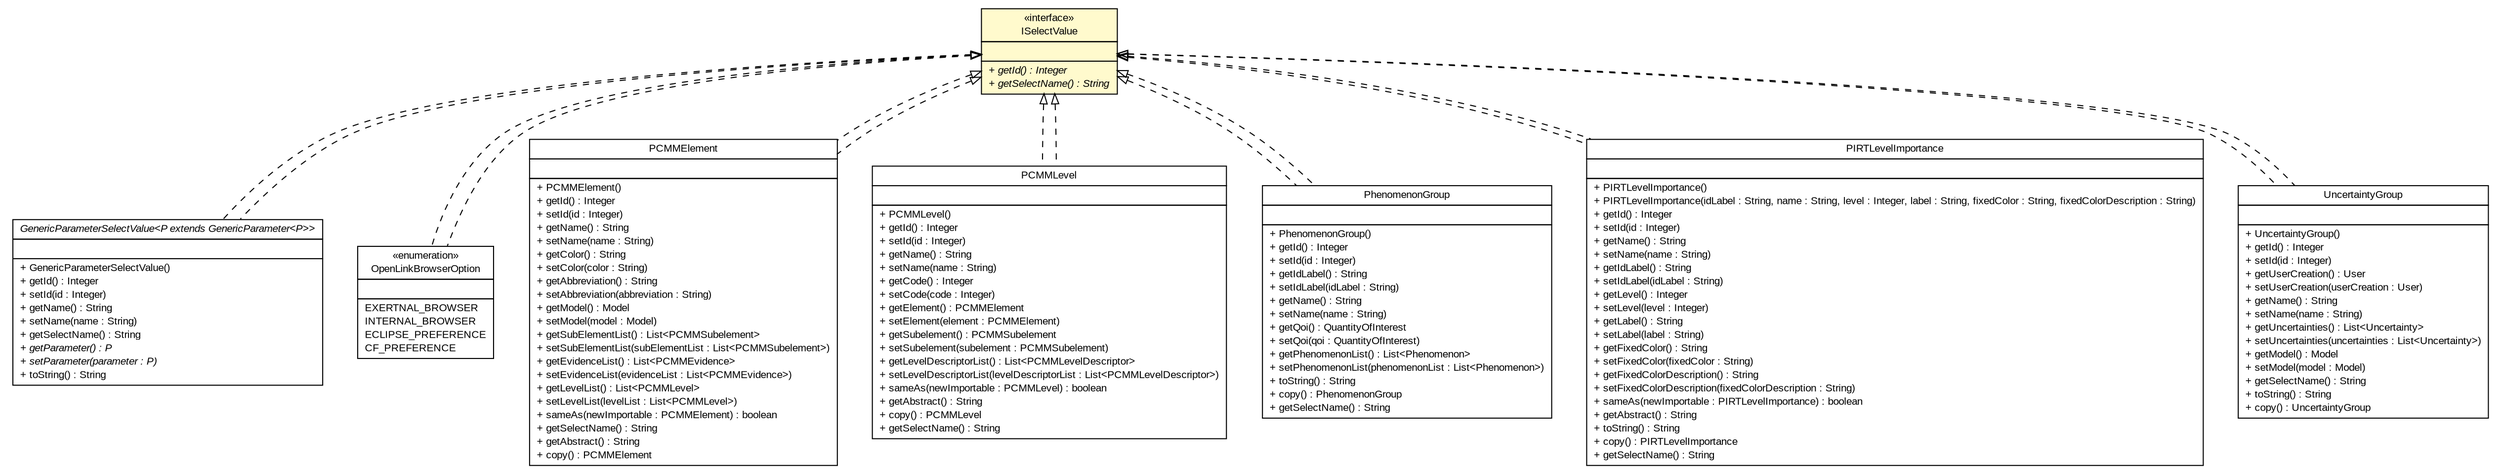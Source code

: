 #!/usr/local/bin/dot
#
# Class diagram 
# Generated by UMLGraph version R5_6-24-gf6e263 (http://www.umlgraph.org/)
#

digraph G {
	edge [fontname="arial",fontsize=10,labelfontname="arial",labelfontsize=10];
	node [fontname="arial",fontsize=10,shape=plaintext];
	nodesep=0.25;
	ranksep=0.5;
	// gov.sandia.cf.model.GenericParameterSelectValue<P extends gov.sandia.cf.model.GenericParameter<P>>
	c197249 [label=<<table title="gov.sandia.cf.model.GenericParameterSelectValue" border="0" cellborder="1" cellspacing="0" cellpadding="2" port="p" href="./GenericParameterSelectValue.html">
		<tr><td><table border="0" cellspacing="0" cellpadding="1">
<tr><td align="center" balign="center"><font face="arial italic"> GenericParameterSelectValue&lt;P extends GenericParameter&lt;P&gt;&gt; </font></td></tr>
		</table></td></tr>
		<tr><td><table border="0" cellspacing="0" cellpadding="1">
<tr><td align="left" balign="left">  </td></tr>
		</table></td></tr>
		<tr><td><table border="0" cellspacing="0" cellpadding="1">
<tr><td align="left" balign="left"> + GenericParameterSelectValue() </td></tr>
<tr><td align="left" balign="left"> + getId() : Integer </td></tr>
<tr><td align="left" balign="left"> + setId(id : Integer) </td></tr>
<tr><td align="left" balign="left"> + getName() : String </td></tr>
<tr><td align="left" balign="left"> + setName(name : String) </td></tr>
<tr><td align="left" balign="left"> + getSelectName() : String </td></tr>
<tr><td align="left" balign="left"><font face="arial italic" point-size="10.0"> + getParameter() : P </font></td></tr>
<tr><td align="left" balign="left"><font face="arial italic" point-size="10.0"> + setParameter(parameter : P) </font></td></tr>
<tr><td align="left" balign="left"> + toString() : String </td></tr>
		</table></td></tr>
		</table>>, URL="./GenericParameterSelectValue.html", fontname="arial", fontcolor="black", fontsize=10.0];
	// gov.sandia.cf.model.ISelectValue
	c197267 [label=<<table title="gov.sandia.cf.model.ISelectValue" border="0" cellborder="1" cellspacing="0" cellpadding="2" port="p" bgcolor="lemonChiffon" href="./ISelectValue.html">
		<tr><td><table border="0" cellspacing="0" cellpadding="1">
<tr><td align="center" balign="center"> &#171;interface&#187; </td></tr>
<tr><td align="center" balign="center"> ISelectValue </td></tr>
		</table></td></tr>
		<tr><td><table border="0" cellspacing="0" cellpadding="1">
<tr><td align="left" balign="left">  </td></tr>
		</table></td></tr>
		<tr><td><table border="0" cellspacing="0" cellpadding="1">
<tr><td align="left" balign="left"><font face="arial italic" point-size="10.0"> + getId() : Integer </font></td></tr>
<tr><td align="left" balign="left"><font face="arial italic" point-size="10.0"> + getSelectName() : String </font></td></tr>
		</table></td></tr>
		</table>>, URL="./ISelectValue.html", fontname="arial", fontcolor="black", fontsize=10.0];
	// gov.sandia.cf.model.OpenLinkBrowserOption
	c197275 [label=<<table title="gov.sandia.cf.model.OpenLinkBrowserOption" border="0" cellborder="1" cellspacing="0" cellpadding="2" port="p" href="./OpenLinkBrowserOption.html">
		<tr><td><table border="0" cellspacing="0" cellpadding="1">
<tr><td align="center" balign="center"> &#171;enumeration&#187; </td></tr>
<tr><td align="center" balign="center"> OpenLinkBrowserOption </td></tr>
		</table></td></tr>
		<tr><td><table border="0" cellspacing="0" cellpadding="1">
<tr><td align="left" balign="left">  </td></tr>
		</table></td></tr>
		<tr><td><table border="0" cellspacing="0" cellpadding="1">
<tr><td align="left" balign="left"> EXERTNAL_BROWSER </td></tr>
<tr><td align="left" balign="left"> INTERNAL_BROWSER </td></tr>
<tr><td align="left" balign="left"> ECLIPSE_PREFERENCE </td></tr>
<tr><td align="left" balign="left"> CF_PREFERENCE </td></tr>
		</table></td></tr>
		</table>>, URL="./OpenLinkBrowserOption.html", fontname="arial", fontcolor="black", fontsize=10.0];
	// gov.sandia.cf.model.PCMMElement
	c197280 [label=<<table title="gov.sandia.cf.model.PCMMElement" border="0" cellborder="1" cellspacing="0" cellpadding="2" port="p" href="./PCMMElement.html">
		<tr><td><table border="0" cellspacing="0" cellpadding="1">
<tr><td align="center" balign="center"> PCMMElement </td></tr>
		</table></td></tr>
		<tr><td><table border="0" cellspacing="0" cellpadding="1">
<tr><td align="left" balign="left">  </td></tr>
		</table></td></tr>
		<tr><td><table border="0" cellspacing="0" cellpadding="1">
<tr><td align="left" balign="left"> + PCMMElement() </td></tr>
<tr><td align="left" balign="left"> + getId() : Integer </td></tr>
<tr><td align="left" balign="left"> + setId(id : Integer) </td></tr>
<tr><td align="left" balign="left"> + getName() : String </td></tr>
<tr><td align="left" balign="left"> + setName(name : String) </td></tr>
<tr><td align="left" balign="left"> + getColor() : String </td></tr>
<tr><td align="left" balign="left"> + setColor(color : String) </td></tr>
<tr><td align="left" balign="left"> + getAbbreviation() : String </td></tr>
<tr><td align="left" balign="left"> + setAbbreviation(abbreviation : String) </td></tr>
<tr><td align="left" balign="left"> + getModel() : Model </td></tr>
<tr><td align="left" balign="left"> + setModel(model : Model) </td></tr>
<tr><td align="left" balign="left"> + getSubElementList() : List&lt;PCMMSubelement&gt; </td></tr>
<tr><td align="left" balign="left"> + setSubElementList(subElementList : List&lt;PCMMSubelement&gt;) </td></tr>
<tr><td align="left" balign="left"> + getEvidenceList() : List&lt;PCMMEvidence&gt; </td></tr>
<tr><td align="left" balign="left"> + setEvidenceList(evidenceList : List&lt;PCMMEvidence&gt;) </td></tr>
<tr><td align="left" balign="left"> + getLevelList() : List&lt;PCMMLevel&gt; </td></tr>
<tr><td align="left" balign="left"> + setLevelList(levelList : List&lt;PCMMLevel&gt;) </td></tr>
<tr><td align="left" balign="left"> + sameAs(newImportable : PCMMElement) : boolean </td></tr>
<tr><td align="left" balign="left"> + getSelectName() : String </td></tr>
<tr><td align="left" balign="left"> + getAbstract() : String </td></tr>
<tr><td align="left" balign="left"> + copy() : PCMMElement </td></tr>
		</table></td></tr>
		</table>>, URL="./PCMMElement.html", fontname="arial", fontcolor="black", fontsize=10.0];
	// gov.sandia.cf.model.PCMMLevel
	c197284 [label=<<table title="gov.sandia.cf.model.PCMMLevel" border="0" cellborder="1" cellspacing="0" cellpadding="2" port="p" href="./PCMMLevel.html">
		<tr><td><table border="0" cellspacing="0" cellpadding="1">
<tr><td align="center" balign="center"> PCMMLevel </td></tr>
		</table></td></tr>
		<tr><td><table border="0" cellspacing="0" cellpadding="1">
<tr><td align="left" balign="left">  </td></tr>
		</table></td></tr>
		<tr><td><table border="0" cellspacing="0" cellpadding="1">
<tr><td align="left" balign="left"> + PCMMLevel() </td></tr>
<tr><td align="left" balign="left"> + getId() : Integer </td></tr>
<tr><td align="left" balign="left"> + setId(id : Integer) </td></tr>
<tr><td align="left" balign="left"> + getName() : String </td></tr>
<tr><td align="left" balign="left"> + setName(name : String) </td></tr>
<tr><td align="left" balign="left"> + getCode() : Integer </td></tr>
<tr><td align="left" balign="left"> + setCode(code : Integer) </td></tr>
<tr><td align="left" balign="left"> + getElement() : PCMMElement </td></tr>
<tr><td align="left" balign="left"> + setElement(element : PCMMElement) </td></tr>
<tr><td align="left" balign="left"> + getSubelement() : PCMMSubelement </td></tr>
<tr><td align="left" balign="left"> + setSubelement(subelement : PCMMSubelement) </td></tr>
<tr><td align="left" balign="left"> + getLevelDescriptorList() : List&lt;PCMMLevelDescriptor&gt; </td></tr>
<tr><td align="left" balign="left"> + setLevelDescriptorList(levelDescriptorList : List&lt;PCMMLevelDescriptor&gt;) </td></tr>
<tr><td align="left" balign="left"> + sameAs(newImportable : PCMMLevel) : boolean </td></tr>
<tr><td align="left" balign="left"> + getAbstract() : String </td></tr>
<tr><td align="left" balign="left"> + copy() : PCMMLevel </td></tr>
<tr><td align="left" balign="left"> + getSelectName() : String </td></tr>
		</table></td></tr>
		</table>>, URL="./PCMMLevel.html", fontname="arial", fontcolor="black", fontsize=10.0];
	// gov.sandia.cf.model.PhenomenonGroup
	c197311 [label=<<table title="gov.sandia.cf.model.PhenomenonGroup" border="0" cellborder="1" cellspacing="0" cellpadding="2" port="p" href="./PhenomenonGroup.html">
		<tr><td><table border="0" cellspacing="0" cellpadding="1">
<tr><td align="center" balign="center"> PhenomenonGroup </td></tr>
		</table></td></tr>
		<tr><td><table border="0" cellspacing="0" cellpadding="1">
<tr><td align="left" balign="left">  </td></tr>
		</table></td></tr>
		<tr><td><table border="0" cellspacing="0" cellpadding="1">
<tr><td align="left" balign="left"> + PhenomenonGroup() </td></tr>
<tr><td align="left" balign="left"> + getId() : Integer </td></tr>
<tr><td align="left" balign="left"> + setId(id : Integer) </td></tr>
<tr><td align="left" balign="left"> + getIdLabel() : String </td></tr>
<tr><td align="left" balign="left"> + setIdLabel(idLabel : String) </td></tr>
<tr><td align="left" balign="left"> + getName() : String </td></tr>
<tr><td align="left" balign="left"> + setName(name : String) </td></tr>
<tr><td align="left" balign="left"> + getQoi() : QuantityOfInterest </td></tr>
<tr><td align="left" balign="left"> + setQoi(qoi : QuantityOfInterest) </td></tr>
<tr><td align="left" balign="left"> + getPhenomenonList() : List&lt;Phenomenon&gt; </td></tr>
<tr><td align="left" balign="left"> + setPhenomenonList(phenomenonList : List&lt;Phenomenon&gt;) </td></tr>
<tr><td align="left" balign="left"> + toString() : String </td></tr>
<tr><td align="left" balign="left"> + copy() : PhenomenonGroup </td></tr>
<tr><td align="left" balign="left"> + getSelectName() : String </td></tr>
		</table></td></tr>
		</table>>, URL="./PhenomenonGroup.html", fontname="arial", fontcolor="black", fontsize=10.0];
	// gov.sandia.cf.model.PIRTLevelImportance
	c197323 [label=<<table title="gov.sandia.cf.model.PIRTLevelImportance" border="0" cellborder="1" cellspacing="0" cellpadding="2" port="p" href="./PIRTLevelImportance.html">
		<tr><td><table border="0" cellspacing="0" cellpadding="1">
<tr><td align="center" balign="center"> PIRTLevelImportance </td></tr>
		</table></td></tr>
		<tr><td><table border="0" cellspacing="0" cellpadding="1">
<tr><td align="left" balign="left">  </td></tr>
		</table></td></tr>
		<tr><td><table border="0" cellspacing="0" cellpadding="1">
<tr><td align="left" balign="left"> + PIRTLevelImportance() </td></tr>
<tr><td align="left" balign="left"> + PIRTLevelImportance(idLabel : String, name : String, level : Integer, label : String, fixedColor : String, fixedColorDescription : String) </td></tr>
<tr><td align="left" balign="left"> + getId() : Integer </td></tr>
<tr><td align="left" balign="left"> + setId(id : Integer) </td></tr>
<tr><td align="left" balign="left"> + getName() : String </td></tr>
<tr><td align="left" balign="left"> + setName(name : String) </td></tr>
<tr><td align="left" balign="left"> + getIdLabel() : String </td></tr>
<tr><td align="left" balign="left"> + setIdLabel(idLabel : String) </td></tr>
<tr><td align="left" balign="left"> + getLevel() : Integer </td></tr>
<tr><td align="left" balign="left"> + setLevel(level : Integer) </td></tr>
<tr><td align="left" balign="left"> + getLabel() : String </td></tr>
<tr><td align="left" balign="left"> + setLabel(label : String) </td></tr>
<tr><td align="left" balign="left"> + getFixedColor() : String </td></tr>
<tr><td align="left" balign="left"> + setFixedColor(fixedColor : String) </td></tr>
<tr><td align="left" balign="left"> + getFixedColorDescription() : String </td></tr>
<tr><td align="left" balign="left"> + setFixedColorDescription(fixedColorDescription : String) </td></tr>
<tr><td align="left" balign="left"> + sameAs(newImportable : PIRTLevelImportance) : boolean </td></tr>
<tr><td align="left" balign="left"> + getAbstract() : String </td></tr>
<tr><td align="left" balign="left"> + toString() : String </td></tr>
<tr><td align="left" balign="left"> + copy() : PIRTLevelImportance </td></tr>
<tr><td align="left" balign="left"> + getSelectName() : String </td></tr>
		</table></td></tr>
		</table>>, URL="./PIRTLevelImportance.html", fontname="arial", fontcolor="black", fontsize=10.0];
	// gov.sandia.cf.model.UncertaintyGroup
	c197351 [label=<<table title="gov.sandia.cf.model.UncertaintyGroup" border="0" cellborder="1" cellspacing="0" cellpadding="2" port="p" href="./UncertaintyGroup.html">
		<tr><td><table border="0" cellspacing="0" cellpadding="1">
<tr><td align="center" balign="center"> UncertaintyGroup </td></tr>
		</table></td></tr>
		<tr><td><table border="0" cellspacing="0" cellpadding="1">
<tr><td align="left" balign="left">  </td></tr>
		</table></td></tr>
		<tr><td><table border="0" cellspacing="0" cellpadding="1">
<tr><td align="left" balign="left"> + UncertaintyGroup() </td></tr>
<tr><td align="left" balign="left"> + getId() : Integer </td></tr>
<tr><td align="left" balign="left"> + setId(id : Integer) </td></tr>
<tr><td align="left" balign="left"> + getUserCreation() : User </td></tr>
<tr><td align="left" balign="left"> + setUserCreation(userCreation : User) </td></tr>
<tr><td align="left" balign="left"> + getName() : String </td></tr>
<tr><td align="left" balign="left"> + setName(name : String) </td></tr>
<tr><td align="left" balign="left"> + getUncertainties() : List&lt;Uncertainty&gt; </td></tr>
<tr><td align="left" balign="left"> + setUncertainties(uncertainties : List&lt;Uncertainty&gt;) </td></tr>
<tr><td align="left" balign="left"> + getModel() : Model </td></tr>
<tr><td align="left" balign="left"> + setModel(model : Model) </td></tr>
<tr><td align="left" balign="left"> + getSelectName() : String </td></tr>
<tr><td align="left" balign="left"> + toString() : String </td></tr>
<tr><td align="left" balign="left"> + copy() : UncertaintyGroup </td></tr>
		</table></td></tr>
		</table>>, URL="./UncertaintyGroup.html", fontname="arial", fontcolor="black", fontsize=10.0];
	//gov.sandia.cf.model.GenericParameterSelectValue<P extends gov.sandia.cf.model.GenericParameter<P>> implements gov.sandia.cf.model.ISelectValue
	c197267:p -> c197249:p [dir=back,arrowtail=empty,style=dashed];
	//gov.sandia.cf.model.OpenLinkBrowserOption implements gov.sandia.cf.model.ISelectValue
	c197267:p -> c197275:p [dir=back,arrowtail=empty,style=dashed];
	//gov.sandia.cf.model.PCMMElement implements gov.sandia.cf.model.ISelectValue
	c197267:p -> c197280:p [dir=back,arrowtail=empty,style=dashed];
	//gov.sandia.cf.model.PCMMLevel implements gov.sandia.cf.model.ISelectValue
	c197267:p -> c197284:p [dir=back,arrowtail=empty,style=dashed];
	//gov.sandia.cf.model.PhenomenonGroup implements gov.sandia.cf.model.ISelectValue
	c197267:p -> c197311:p [dir=back,arrowtail=empty,style=dashed];
	//gov.sandia.cf.model.PIRTLevelImportance implements gov.sandia.cf.model.ISelectValue
	c197267:p -> c197323:p [dir=back,arrowtail=empty,style=dashed];
	//gov.sandia.cf.model.UncertaintyGroup implements gov.sandia.cf.model.ISelectValue
	c197267:p -> c197351:p [dir=back,arrowtail=empty,style=dashed];
	//gov.sandia.cf.model.UncertaintyGroup implements gov.sandia.cf.model.ISelectValue
	c197267:p -> c197351:p [dir=back,arrowtail=empty,style=dashed];
	//gov.sandia.cf.model.PIRTLevelImportance implements gov.sandia.cf.model.ISelectValue
	c197267:p -> c197323:p [dir=back,arrowtail=empty,style=dashed];
	//gov.sandia.cf.model.PhenomenonGroup implements gov.sandia.cf.model.ISelectValue
	c197267:p -> c197311:p [dir=back,arrowtail=empty,style=dashed];
	//gov.sandia.cf.model.PCMMLevel implements gov.sandia.cf.model.ISelectValue
	c197267:p -> c197284:p [dir=back,arrowtail=empty,style=dashed];
	//gov.sandia.cf.model.PCMMElement implements gov.sandia.cf.model.ISelectValue
	c197267:p -> c197280:p [dir=back,arrowtail=empty,style=dashed];
	//gov.sandia.cf.model.OpenLinkBrowserOption implements gov.sandia.cf.model.ISelectValue
	c197267:p -> c197275:p [dir=back,arrowtail=empty,style=dashed];
	//gov.sandia.cf.model.GenericParameterSelectValue<P extends gov.sandia.cf.model.GenericParameter<P>> implements gov.sandia.cf.model.ISelectValue
	c197267:p -> c197249:p [dir=back,arrowtail=empty,style=dashed];
}


